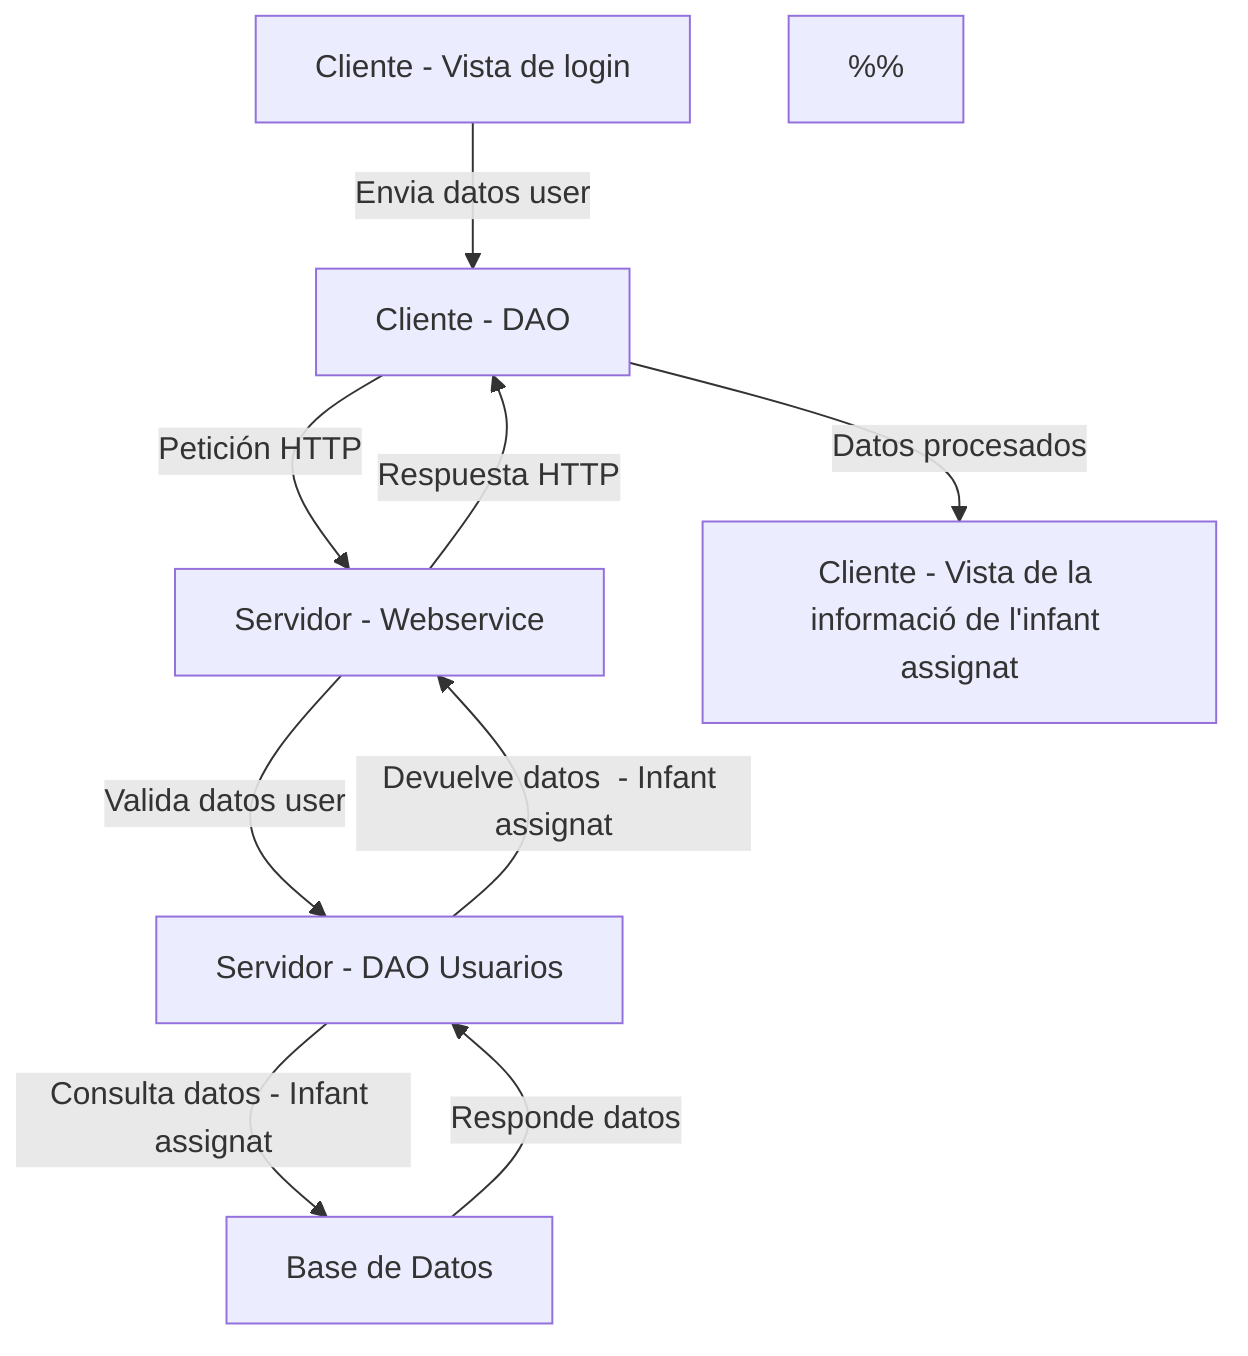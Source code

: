 flowchart TD
    A[Cliente - Vista de login] -->|Envia datos user| B[Cliente - DAO]
    B -->|Petición HTTP| C[Servidor - Webservice]
    C -->|Valida datos user| D[Servidor - DAO Usuarios]
    D -->|Consulta datos - Infant assignat| E[Base de Datos]
    E -->|Responde datos| D
    D -->|Devuelve datos  - Infant assignat| C
    C -->|Respuesta HTTP| B
    B -->|Datos procesados| F[Cliente - Vista de la informació de l'infant assignat]
%%
